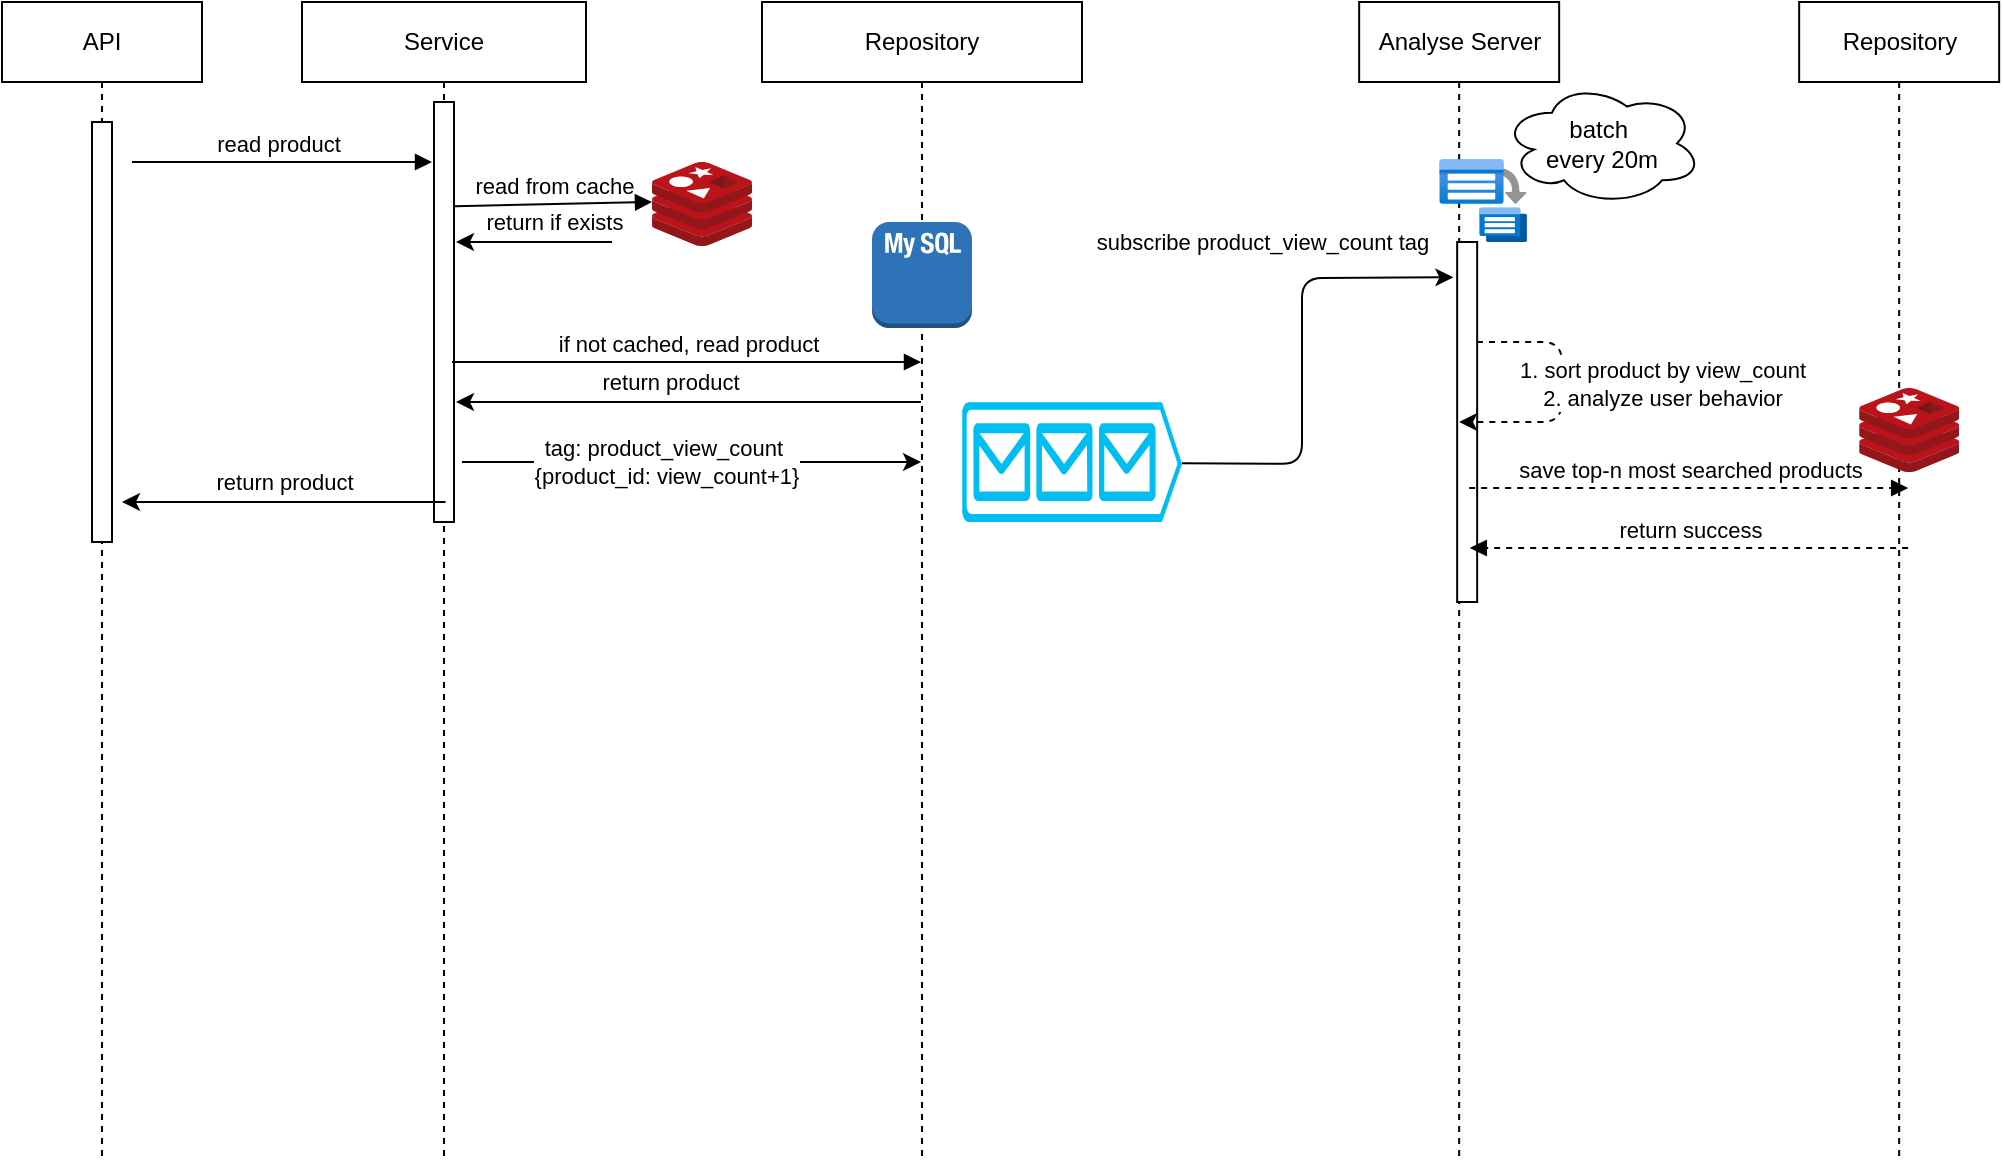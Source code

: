 <mxfile>
    <diagram id="_qYy_YDmPthP_Fgu3tGh" name="페이지-1">
        <mxGraphModel dx="828" dy="838" grid="1" gridSize="10" guides="1" tooltips="1" connect="1" arrows="1" fold="1" page="1" pageScale="1" pageWidth="827" pageHeight="1169" math="0" shadow="0">
            <root>
                <mxCell id="0"/>
                <mxCell id="1" parent="0"/>
                <mxCell id="68" value="API" style="shape=umlLifeline;perimeter=lifelinePerimeter;whiteSpace=wrap;html=1;container=1;collapsible=0;recursiveResize=0;outlineConnect=0;" parent="1" vertex="1">
                    <mxGeometry x="90" y="180" width="100" height="580" as="geometry"/>
                </mxCell>
                <mxCell id="145" value="" style="html=1;points=[];perimeter=orthogonalPerimeter;" vertex="1" parent="68">
                    <mxGeometry x="45" y="60" width="10" height="210" as="geometry"/>
                </mxCell>
                <mxCell id="73" value="Service" style="shape=umlLifeline;perimeter=lifelinePerimeter;whiteSpace=wrap;html=1;container=1;collapsible=0;recursiveResize=0;outlineConnect=0;movable=1;resizable=1;rotatable=1;deletable=1;editable=1;connectable=1;" parent="1" vertex="1">
                    <mxGeometry x="240" y="180" width="142" height="580" as="geometry"/>
                </mxCell>
                <mxCell id="149" value="" style="html=1;points=[];perimeter=orthogonalPerimeter;" vertex="1" parent="73">
                    <mxGeometry x="66" y="50" width="10" height="210" as="geometry"/>
                </mxCell>
                <mxCell id="83" value="Repository" style="shape=umlLifeline;perimeter=lifelinePerimeter;whiteSpace=wrap;html=1;container=1;collapsible=0;recursiveResize=0;outlineConnect=0;" parent="1" vertex="1">
                    <mxGeometry x="470" y="180" width="160" height="580" as="geometry"/>
                </mxCell>
                <mxCell id="148" value="read from cache" style="html=1;verticalAlign=bottom;endArrow=block;exitX=1.05;exitY=0.248;exitDx=0;exitDy=0;exitPerimeter=0;" edge="1" parent="83" source="149">
                    <mxGeometry width="80" relative="1" as="geometry">
                        <mxPoint x="-163" y="102.28" as="sourcePoint"/>
                        <mxPoint x="-55" y="100" as="targetPoint"/>
                    </mxGeometry>
                </mxCell>
                <mxCell id="150" value="" style="endArrow=classic;html=1;" edge="1" parent="83">
                    <mxGeometry width="50" height="50" relative="1" as="geometry">
                        <mxPoint x="-75" y="120" as="sourcePoint"/>
                        <mxPoint x="-153" y="120" as="targetPoint"/>
                        <Array as="points">
                            <mxPoint x="-119.25" y="120"/>
                        </Array>
                    </mxGeometry>
                </mxCell>
                <mxCell id="151" value="return if exists" style="edgeLabel;html=1;align=center;verticalAlign=middle;resizable=0;points=[];" vertex="1" connectable="0" parent="150">
                    <mxGeometry x="0.398" y="4" relative="1" as="geometry">
                        <mxPoint x="25" y="-14" as="offset"/>
                    </mxGeometry>
                </mxCell>
                <mxCell id="152" value="" style="endArrow=classic;html=1;" edge="1" parent="83" source="83">
                    <mxGeometry width="50" height="50" relative="1" as="geometry">
                        <mxPoint x="50.25" y="200" as="sourcePoint"/>
                        <mxPoint x="-153" y="200" as="targetPoint"/>
                        <Array as="points">
                            <mxPoint x="-19.25" y="200"/>
                            <mxPoint x="-119.25" y="200"/>
                        </Array>
                    </mxGeometry>
                </mxCell>
                <mxCell id="153" value="return product" style="edgeLabel;html=1;align=center;verticalAlign=middle;resizable=0;points=[];" vertex="1" connectable="0" parent="152">
                    <mxGeometry x="0.398" y="4" relative="1" as="geometry">
                        <mxPoint x="37" y="-14" as="offset"/>
                    </mxGeometry>
                </mxCell>
                <mxCell id="154" value="" style="outlineConnect=0;dashed=0;verticalLabelPosition=bottom;verticalAlign=top;align=center;html=1;shape=mxgraph.aws3.mysql_db_instance_2;fillColor=#2E73B8;gradientColor=none;" vertex="1" parent="83">
                    <mxGeometry x="55" y="110" width="50" height="53" as="geometry"/>
                </mxCell>
                <mxCell id="155" value="read product" style="html=1;verticalAlign=bottom;endArrow=block;" edge="1" parent="83">
                    <mxGeometry x="-0.026" width="80" relative="1" as="geometry">
                        <mxPoint x="-315.0" y="80" as="sourcePoint"/>
                        <mxPoint x="-165" y="80" as="targetPoint"/>
                        <mxPoint as="offset"/>
                    </mxGeometry>
                </mxCell>
                <mxCell id="156" value="" style="sketch=0;aspect=fixed;html=1;points=[];align=center;image;fontSize=12;image=img/lib/mscae/Cache_Redis_Product.svg;" vertex="1" parent="83">
                    <mxGeometry x="-55" y="80" width="50" height="42" as="geometry"/>
                </mxCell>
                <mxCell id="157" value="if not cached, read product" style="html=1;verticalAlign=bottom;endArrow=block;" edge="1" parent="83" target="83">
                    <mxGeometry width="80" relative="1" as="geometry">
                        <mxPoint x="-155" y="180" as="sourcePoint"/>
                        <mxPoint x="45" y="180" as="targetPoint"/>
                    </mxGeometry>
                </mxCell>
                <mxCell id="172" value="Analyse Server" style="shape=umlLifeline;perimeter=lifelinePerimeter;whiteSpace=wrap;html=1;container=1;collapsible=0;recursiveResize=0;outlineConnect=0;" vertex="1" parent="1">
                    <mxGeometry x="768.58" y="180" width="100" height="580" as="geometry"/>
                </mxCell>
                <mxCell id="174" value="Repository" style="shape=umlLifeline;perimeter=lifelinePerimeter;whiteSpace=wrap;html=1;container=1;collapsible=0;recursiveResize=0;outlineConnect=0;" vertex="1" parent="1">
                    <mxGeometry x="988.58" y="180" width="100" height="580" as="geometry"/>
                </mxCell>
                <mxCell id="74" value="" style="html=1;points=[];perimeter=orthogonalPerimeter;" parent="174" vertex="1">
                    <mxGeometry x="-171" y="120" width="10" height="180" as="geometry"/>
                </mxCell>
                <mxCell id="112" value="" style="aspect=fixed;html=1;points=[];align=center;image;fontSize=12;image=img/lib/azure2/compute/Batch_Accounts.svg;labelBackgroundColor=#000000;fillColor=#FFFFFF;" parent="174" vertex="1">
                    <mxGeometry x="-180" y="78.59" width="44" height="41.41" as="geometry"/>
                </mxCell>
                <mxCell id="85" value="" style="sketch=0;aspect=fixed;html=1;points=[];align=center;image;fontSize=12;image=img/lib/mscae/Cache_Redis_Product.svg;" parent="174" vertex="1">
                    <mxGeometry x="30" y="193" width="50" height="42" as="geometry"/>
                </mxCell>
                <mxCell id="92" value="save top-n most searched products" style="html=1;verticalAlign=bottom;endArrow=block;dashed=1;" parent="174" edge="1">
                    <mxGeometry width="80" relative="1" as="geometry">
                        <mxPoint x="-165" y="243" as="sourcePoint"/>
                        <mxPoint x="54.5" y="243" as="targetPoint"/>
                    </mxGeometry>
                </mxCell>
                <mxCell id="93" value="return success" style="html=1;verticalAlign=bottom;endArrow=block;dashed=1;" parent="174" edge="1">
                    <mxGeometry x="0.0" width="80" relative="1" as="geometry">
                        <mxPoint x="54.5" y="273" as="sourcePoint"/>
                        <mxPoint x="-164.676" y="273" as="targetPoint"/>
                        <mxPoint as="offset"/>
                        <Array as="points">
                            <mxPoint x="-105" y="273"/>
                        </Array>
                    </mxGeometry>
                </mxCell>
                <mxCell id="146" value="" style="endArrow=classic;html=1;entryX=0.975;entryY=0.613;entryDx=0;entryDy=0;entryPerimeter=0;" edge="1" parent="1">
                    <mxGeometry width="50" height="50" relative="1" as="geometry">
                        <mxPoint x="311.75" y="430.005" as="sourcePoint"/>
                        <mxPoint x="150.0" y="430.005" as="targetPoint"/>
                    </mxGeometry>
                </mxCell>
                <mxCell id="147" value="return product" style="edgeLabel;html=1;align=center;verticalAlign=middle;resizable=0;points=[];" vertex="1" connectable="0" parent="146">
                    <mxGeometry x="0.225" y="-4" relative="1" as="geometry">
                        <mxPoint x="18" y="-6" as="offset"/>
                    </mxGeometry>
                </mxCell>
                <mxCell id="188" value="" style="endArrow=classic;html=1;" edge="1" parent="1" target="83">
                    <mxGeometry width="50" height="50" relative="1" as="geometry">
                        <mxPoint x="320" y="410" as="sourcePoint"/>
                        <mxPoint x="520" y="530" as="targetPoint"/>
                        <Array as="points">
                            <mxPoint x="460" y="410"/>
                        </Array>
                    </mxGeometry>
                </mxCell>
                <mxCell id="189" value="tag: product_view_count&amp;nbsp;&lt;br&gt;{product_id: view_count+1}" style="edgeLabel;html=1;align=center;verticalAlign=middle;resizable=0;points=[];" vertex="1" connectable="0" parent="188">
                    <mxGeometry x="-0.228" y="1" relative="1" as="geometry">
                        <mxPoint x="13" y="1" as="offset"/>
                    </mxGeometry>
                </mxCell>
                <mxCell id="144" value="" style="verticalLabelPosition=bottom;html=1;verticalAlign=top;align=center;strokeColor=none;fillColor=#00BEF2;shape=mxgraph.azure.queue_generic;pointerEvents=1;" vertex="1" parent="1">
                    <mxGeometry x="570" y="380" width="110" height="60" as="geometry"/>
                </mxCell>
                <mxCell id="191" value="" style="endArrow=classic;html=1;exitX=1;exitY=0.51;exitDx=0;exitDy=0;exitPerimeter=0;entryX=-0.191;entryY=0.098;entryDx=0;entryDy=0;entryPerimeter=0;" edge="1" parent="1" source="144" target="74">
                    <mxGeometry width="50" height="50" relative="1" as="geometry">
                        <mxPoint x="580" y="580" as="sourcePoint"/>
                        <mxPoint x="630" y="530" as="targetPoint"/>
                        <Array as="points">
                            <mxPoint x="740" y="411"/>
                            <mxPoint x="740" y="318"/>
                        </Array>
                    </mxGeometry>
                </mxCell>
                <mxCell id="192" value="subscribe product_view_count tag" style="edgeLabel;html=1;align=center;verticalAlign=middle;resizable=0;points=[];" vertex="1" connectable="0" parent="191">
                    <mxGeometry x="0.548" relative="1" as="geometry">
                        <mxPoint x="-44" y="-18" as="offset"/>
                    </mxGeometry>
                </mxCell>
                <mxCell id="143" value="batch&amp;nbsp;&lt;br&gt;every 20m" style="ellipse;shape=cloud;whiteSpace=wrap;html=1;" vertex="1" parent="1">
                    <mxGeometry x="840" y="220" width="100" height="61.41" as="geometry"/>
                </mxCell>
                <mxCell id="193" value="1. sort product by view_count&lt;br&gt;2. analyze user behavior" style="endArrow=classic;html=1;dashed=1;" edge="1" parent="1" source="74" target="172">
                    <mxGeometry x="-0.075" y="50" width="50" height="50" relative="1" as="geometry">
                        <mxPoint x="580" y="580" as="sourcePoint"/>
                        <mxPoint x="930" y="480" as="targetPoint"/>
                        <Array as="points">
                            <mxPoint x="830" y="350"/>
                            <mxPoint x="870" y="350"/>
                            <mxPoint x="870" y="390"/>
                        </Array>
                        <mxPoint y="1" as="offset"/>
                    </mxGeometry>
                </mxCell>
            </root>
        </mxGraphModel>
    </diagram>
</mxfile>